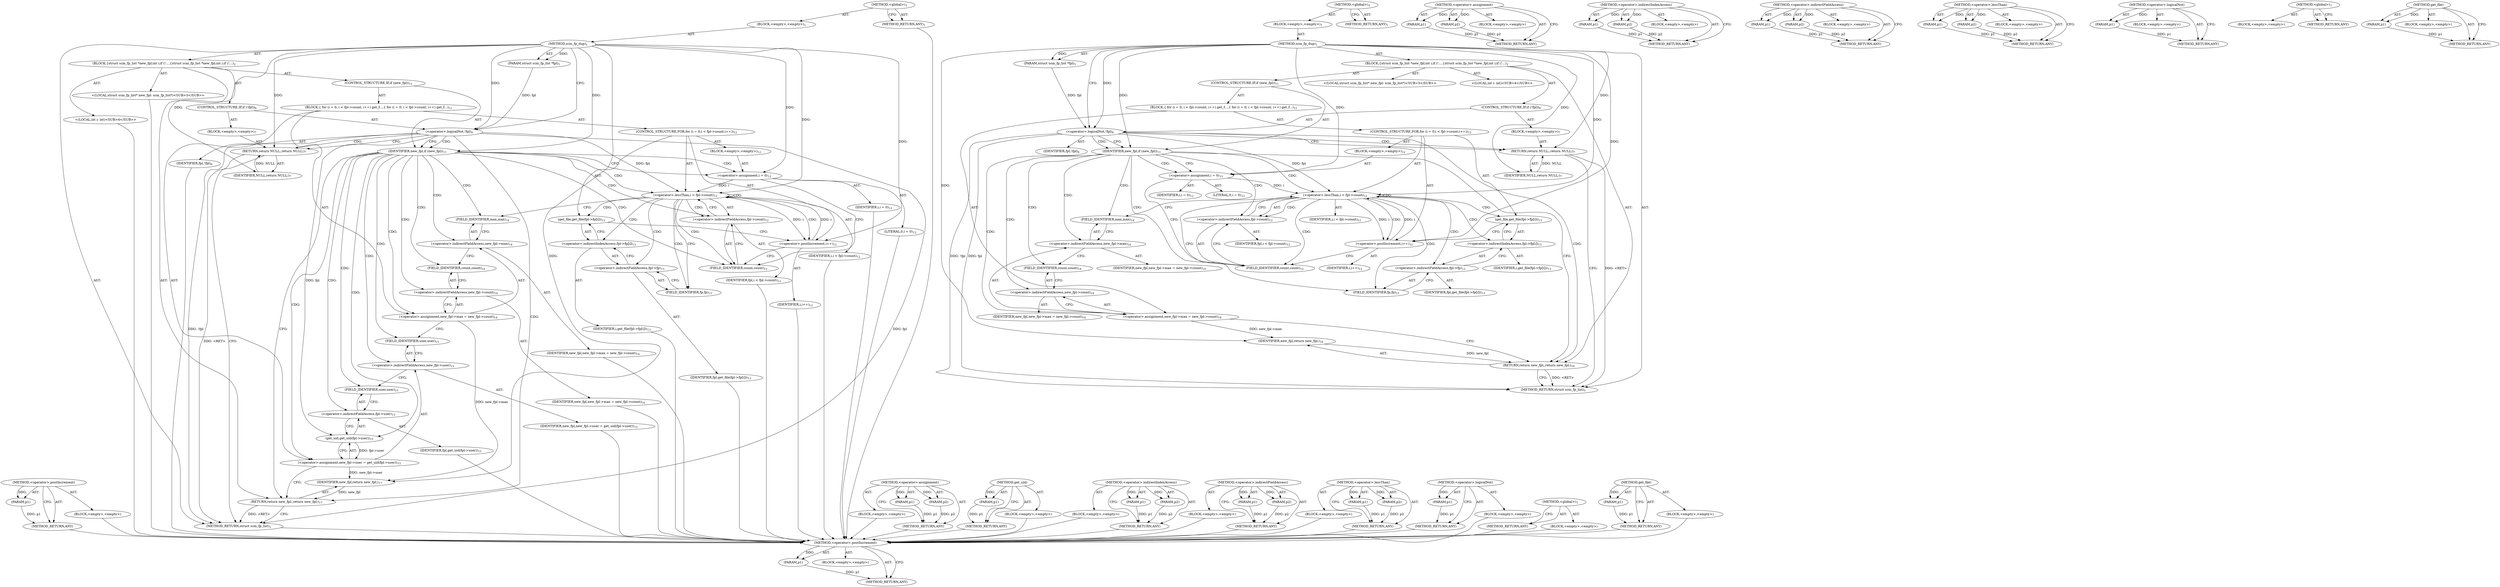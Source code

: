 digraph "get_file" {
vulnerable_89 [label=<(METHOD,&lt;operator&gt;.postIncrement)>];
vulnerable_90 [label=<(PARAM,p1)>];
vulnerable_91 [label=<(BLOCK,&lt;empty&gt;,&lt;empty&gt;)>];
vulnerable_92 [label=<(METHOD_RETURN,ANY)>];
vulnerable_6 [label=<(METHOD,&lt;global&gt;)<SUB>1</SUB>>];
vulnerable_7 [label=<(BLOCK,&lt;empty&gt;,&lt;empty&gt;)<SUB>1</SUB>>];
vulnerable_8 [label=<(METHOD,scm_fp_dup)<SUB>1</SUB>>];
vulnerable_9 [label=<(PARAM,struct scm_fp_list *fpl)<SUB>1</SUB>>];
vulnerable_10 [label=<(BLOCK,{
	struct scm_fp_list *new_fpl;
	int i;

	if (!...,{
	struct scm_fp_list *new_fpl;
	int i;

	if (!...)<SUB>2</SUB>>];
vulnerable_11 [label="<(LOCAL,struct scm_fp_list* new_fpl: scm_fp_list*)<SUB>3</SUB>>"];
vulnerable_12 [label="<(LOCAL,int i: int)<SUB>4</SUB>>"];
vulnerable_13 [label=<(CONTROL_STRUCTURE,IF,if (!fpl))<SUB>6</SUB>>];
vulnerable_14 [label=<(&lt;operator&gt;.logicalNot,!fpl)<SUB>6</SUB>>];
vulnerable_15 [label=<(IDENTIFIER,fpl,!fpl)<SUB>6</SUB>>];
vulnerable_16 [label=<(BLOCK,&lt;empty&gt;,&lt;empty&gt;)<SUB>7</SUB>>];
vulnerable_17 [label=<(RETURN,return NULL;,return NULL;)<SUB>7</SUB>>];
vulnerable_18 [label=<(IDENTIFIER,NULL,return NULL;)<SUB>7</SUB>>];
vulnerable_19 [label=<(CONTROL_STRUCTURE,IF,if (new_fpl))<SUB>11</SUB>>];
vulnerable_20 [label=<(IDENTIFIER,new_fpl,if (new_fpl))<SUB>11</SUB>>];
vulnerable_21 [label=<(BLOCK,{
 		for (i = 0; i &lt; fpl-&gt;count; i++)
 			get_f...,{
 		for (i = 0; i &lt; fpl-&gt;count; i++)
 			get_f...)<SUB>11</SUB>>];
vulnerable_22 [label=<(CONTROL_STRUCTURE,FOR,for (i = 0;i &lt; fpl-&gt;count;i++))<SUB>12</SUB>>];
vulnerable_23 [label=<(BLOCK,&lt;empty&gt;,&lt;empty&gt;)<SUB>12</SUB>>];
vulnerable_24 [label=<(&lt;operator&gt;.assignment,i = 0)<SUB>12</SUB>>];
vulnerable_25 [label=<(IDENTIFIER,i,i = 0)<SUB>12</SUB>>];
vulnerable_26 [label=<(LITERAL,0,i = 0)<SUB>12</SUB>>];
vulnerable_27 [label=<(&lt;operator&gt;.lessThan,i &lt; fpl-&gt;count)<SUB>12</SUB>>];
vulnerable_28 [label=<(IDENTIFIER,i,i &lt; fpl-&gt;count)<SUB>12</SUB>>];
vulnerable_29 [label=<(&lt;operator&gt;.indirectFieldAccess,fpl-&gt;count)<SUB>12</SUB>>];
vulnerable_30 [label=<(IDENTIFIER,fpl,i &lt; fpl-&gt;count)<SUB>12</SUB>>];
vulnerable_31 [label=<(FIELD_IDENTIFIER,count,count)<SUB>12</SUB>>];
vulnerable_32 [label=<(&lt;operator&gt;.postIncrement,i++)<SUB>12</SUB>>];
vulnerable_33 [label=<(IDENTIFIER,i,i++)<SUB>12</SUB>>];
vulnerable_34 [label=<(get_file,get_file(fpl-&gt;fp[i]))<SUB>13</SUB>>];
vulnerable_35 [label=<(&lt;operator&gt;.indirectIndexAccess,fpl-&gt;fp[i])<SUB>13</SUB>>];
vulnerable_36 [label=<(&lt;operator&gt;.indirectFieldAccess,fpl-&gt;fp)<SUB>13</SUB>>];
vulnerable_37 [label=<(IDENTIFIER,fpl,get_file(fpl-&gt;fp[i]))<SUB>13</SUB>>];
vulnerable_38 [label=<(FIELD_IDENTIFIER,fp,fp)<SUB>13</SUB>>];
vulnerable_39 [label=<(IDENTIFIER,i,get_file(fpl-&gt;fp[i]))<SUB>13</SUB>>];
vulnerable_40 [label=<(&lt;operator&gt;.assignment,new_fpl-&gt;max = new_fpl-&gt;count)<SUB>14</SUB>>];
vulnerable_41 [label=<(&lt;operator&gt;.indirectFieldAccess,new_fpl-&gt;max)<SUB>14</SUB>>];
vulnerable_42 [label=<(IDENTIFIER,new_fpl,new_fpl-&gt;max = new_fpl-&gt;count)<SUB>14</SUB>>];
vulnerable_43 [label=<(FIELD_IDENTIFIER,max,max)<SUB>14</SUB>>];
vulnerable_44 [label=<(&lt;operator&gt;.indirectFieldAccess,new_fpl-&gt;count)<SUB>14</SUB>>];
vulnerable_45 [label=<(IDENTIFIER,new_fpl,new_fpl-&gt;max = new_fpl-&gt;count)<SUB>14</SUB>>];
vulnerable_46 [label=<(FIELD_IDENTIFIER,count,count)<SUB>14</SUB>>];
vulnerable_47 [label=<(RETURN,return new_fpl;,return new_fpl;)<SUB>16</SUB>>];
vulnerable_48 [label=<(IDENTIFIER,new_fpl,return new_fpl;)<SUB>16</SUB>>];
vulnerable_49 [label=<(METHOD_RETURN,struct scm_fp_list)<SUB>1</SUB>>];
vulnerable_51 [label=<(METHOD_RETURN,ANY)<SUB>1</SUB>>];
vulnerable_74 [label=<(METHOD,&lt;operator&gt;.assignment)>];
vulnerable_75 [label=<(PARAM,p1)>];
vulnerable_76 [label=<(PARAM,p2)>];
vulnerable_77 [label=<(BLOCK,&lt;empty&gt;,&lt;empty&gt;)>];
vulnerable_78 [label=<(METHOD_RETURN,ANY)>];
vulnerable_97 [label=<(METHOD,&lt;operator&gt;.indirectIndexAccess)>];
vulnerable_98 [label=<(PARAM,p1)>];
vulnerable_99 [label=<(PARAM,p2)>];
vulnerable_100 [label=<(BLOCK,&lt;empty&gt;,&lt;empty&gt;)>];
vulnerable_101 [label=<(METHOD_RETURN,ANY)>];
vulnerable_84 [label=<(METHOD,&lt;operator&gt;.indirectFieldAccess)>];
vulnerable_85 [label=<(PARAM,p1)>];
vulnerable_86 [label=<(PARAM,p2)>];
vulnerable_87 [label=<(BLOCK,&lt;empty&gt;,&lt;empty&gt;)>];
vulnerable_88 [label=<(METHOD_RETURN,ANY)>];
vulnerable_79 [label=<(METHOD,&lt;operator&gt;.lessThan)>];
vulnerable_80 [label=<(PARAM,p1)>];
vulnerable_81 [label=<(PARAM,p2)>];
vulnerable_82 [label=<(BLOCK,&lt;empty&gt;,&lt;empty&gt;)>];
vulnerable_83 [label=<(METHOD_RETURN,ANY)>];
vulnerable_70 [label=<(METHOD,&lt;operator&gt;.logicalNot)>];
vulnerable_71 [label=<(PARAM,p1)>];
vulnerable_72 [label=<(BLOCK,&lt;empty&gt;,&lt;empty&gt;)>];
vulnerable_73 [label=<(METHOD_RETURN,ANY)>];
vulnerable_64 [label=<(METHOD,&lt;global&gt;)<SUB>1</SUB>>];
vulnerable_65 [label=<(BLOCK,&lt;empty&gt;,&lt;empty&gt;)>];
vulnerable_66 [label=<(METHOD_RETURN,ANY)>];
vulnerable_93 [label=<(METHOD,get_file)>];
vulnerable_94 [label=<(PARAM,p1)>];
vulnerable_95 [label=<(BLOCK,&lt;empty&gt;,&lt;empty&gt;)>];
vulnerable_96 [label=<(METHOD_RETURN,ANY)>];
fixed_97 [label=<(METHOD,&lt;operator&gt;.postIncrement)>];
fixed_98 [label=<(PARAM,p1)>];
fixed_99 [label=<(BLOCK,&lt;empty&gt;,&lt;empty&gt;)>];
fixed_100 [label=<(METHOD_RETURN,ANY)>];
fixed_6 [label=<(METHOD,&lt;global&gt;)<SUB>1</SUB>>];
fixed_7 [label=<(BLOCK,&lt;empty&gt;,&lt;empty&gt;)<SUB>1</SUB>>];
fixed_8 [label=<(METHOD,scm_fp_dup)<SUB>1</SUB>>];
fixed_9 [label=<(PARAM,struct scm_fp_list *fpl)<SUB>1</SUB>>];
fixed_10 [label=<(BLOCK,{
	struct scm_fp_list *new_fpl;
	int i;

	if (!...,{
	struct scm_fp_list *new_fpl;
	int i;

	if (!...)<SUB>2</SUB>>];
fixed_11 [label="<(LOCAL,struct scm_fp_list* new_fpl: scm_fp_list*)<SUB>3</SUB>>"];
fixed_12 [label="<(LOCAL,int i: int)<SUB>4</SUB>>"];
fixed_13 [label=<(CONTROL_STRUCTURE,IF,if (!fpl))<SUB>6</SUB>>];
fixed_14 [label=<(&lt;operator&gt;.logicalNot,!fpl)<SUB>6</SUB>>];
fixed_15 [label=<(IDENTIFIER,fpl,!fpl)<SUB>6</SUB>>];
fixed_16 [label=<(BLOCK,&lt;empty&gt;,&lt;empty&gt;)<SUB>7</SUB>>];
fixed_17 [label=<(RETURN,return NULL;,return NULL;)<SUB>7</SUB>>];
fixed_18 [label=<(IDENTIFIER,NULL,return NULL;)<SUB>7</SUB>>];
fixed_19 [label=<(CONTROL_STRUCTURE,IF,if (new_fpl))<SUB>11</SUB>>];
fixed_20 [label=<(IDENTIFIER,new_fpl,if (new_fpl))<SUB>11</SUB>>];
fixed_21 [label=<(BLOCK,{
 		for (i = 0; i &lt; fpl-&gt;count; i++)
 			get_f...,{
 		for (i = 0; i &lt; fpl-&gt;count; i++)
 			get_f...)<SUB>11</SUB>>];
fixed_22 [label=<(CONTROL_STRUCTURE,FOR,for (i = 0;i &lt; fpl-&gt;count;i++))<SUB>12</SUB>>];
fixed_23 [label=<(BLOCK,&lt;empty&gt;,&lt;empty&gt;)<SUB>12</SUB>>];
fixed_24 [label=<(&lt;operator&gt;.assignment,i = 0)<SUB>12</SUB>>];
fixed_25 [label=<(IDENTIFIER,i,i = 0)<SUB>12</SUB>>];
fixed_26 [label=<(LITERAL,0,i = 0)<SUB>12</SUB>>];
fixed_27 [label=<(&lt;operator&gt;.lessThan,i &lt; fpl-&gt;count)<SUB>12</SUB>>];
fixed_28 [label=<(IDENTIFIER,i,i &lt; fpl-&gt;count)<SUB>12</SUB>>];
fixed_29 [label=<(&lt;operator&gt;.indirectFieldAccess,fpl-&gt;count)<SUB>12</SUB>>];
fixed_30 [label=<(IDENTIFIER,fpl,i &lt; fpl-&gt;count)<SUB>12</SUB>>];
fixed_31 [label=<(FIELD_IDENTIFIER,count,count)<SUB>12</SUB>>];
fixed_32 [label=<(&lt;operator&gt;.postIncrement,i++)<SUB>12</SUB>>];
fixed_33 [label=<(IDENTIFIER,i,i++)<SUB>12</SUB>>];
fixed_34 [label=<(get_file,get_file(fpl-&gt;fp[i]))<SUB>13</SUB>>];
fixed_35 [label=<(&lt;operator&gt;.indirectIndexAccess,fpl-&gt;fp[i])<SUB>13</SUB>>];
fixed_36 [label=<(&lt;operator&gt;.indirectFieldAccess,fpl-&gt;fp)<SUB>13</SUB>>];
fixed_37 [label=<(IDENTIFIER,fpl,get_file(fpl-&gt;fp[i]))<SUB>13</SUB>>];
fixed_38 [label=<(FIELD_IDENTIFIER,fp,fp)<SUB>13</SUB>>];
fixed_39 [label=<(IDENTIFIER,i,get_file(fpl-&gt;fp[i]))<SUB>13</SUB>>];
fixed_40 [label=<(&lt;operator&gt;.assignment,new_fpl-&gt;max = new_fpl-&gt;count)<SUB>14</SUB>>];
fixed_41 [label=<(&lt;operator&gt;.indirectFieldAccess,new_fpl-&gt;max)<SUB>14</SUB>>];
fixed_42 [label=<(IDENTIFIER,new_fpl,new_fpl-&gt;max = new_fpl-&gt;count)<SUB>14</SUB>>];
fixed_43 [label=<(FIELD_IDENTIFIER,max,max)<SUB>14</SUB>>];
fixed_44 [label=<(&lt;operator&gt;.indirectFieldAccess,new_fpl-&gt;count)<SUB>14</SUB>>];
fixed_45 [label=<(IDENTIFIER,new_fpl,new_fpl-&gt;max = new_fpl-&gt;count)<SUB>14</SUB>>];
fixed_46 [label=<(FIELD_IDENTIFIER,count,count)<SUB>14</SUB>>];
fixed_47 [label=<(&lt;operator&gt;.assignment,new_fpl-&gt;user = get_uid(fpl-&gt;user))<SUB>15</SUB>>];
fixed_48 [label=<(&lt;operator&gt;.indirectFieldAccess,new_fpl-&gt;user)<SUB>15</SUB>>];
fixed_49 [label=<(IDENTIFIER,new_fpl,new_fpl-&gt;user = get_uid(fpl-&gt;user))<SUB>15</SUB>>];
fixed_50 [label=<(FIELD_IDENTIFIER,user,user)<SUB>15</SUB>>];
fixed_51 [label=<(get_uid,get_uid(fpl-&gt;user))<SUB>15</SUB>>];
fixed_52 [label=<(&lt;operator&gt;.indirectFieldAccess,fpl-&gt;user)<SUB>15</SUB>>];
fixed_53 [label=<(IDENTIFIER,fpl,get_uid(fpl-&gt;user))<SUB>15</SUB>>];
fixed_54 [label=<(FIELD_IDENTIFIER,user,user)<SUB>15</SUB>>];
fixed_55 [label=<(RETURN,return new_fpl;,return new_fpl;)<SUB>17</SUB>>];
fixed_56 [label=<(IDENTIFIER,new_fpl,return new_fpl;)<SUB>17</SUB>>];
fixed_57 [label=<(METHOD_RETURN,struct scm_fp_list)<SUB>1</SUB>>];
fixed_59 [label=<(METHOD_RETURN,ANY)<SUB>1</SUB>>];
fixed_82 [label=<(METHOD,&lt;operator&gt;.assignment)>];
fixed_83 [label=<(PARAM,p1)>];
fixed_84 [label=<(PARAM,p2)>];
fixed_85 [label=<(BLOCK,&lt;empty&gt;,&lt;empty&gt;)>];
fixed_86 [label=<(METHOD_RETURN,ANY)>];
fixed_110 [label=<(METHOD,get_uid)>];
fixed_111 [label=<(PARAM,p1)>];
fixed_112 [label=<(BLOCK,&lt;empty&gt;,&lt;empty&gt;)>];
fixed_113 [label=<(METHOD_RETURN,ANY)>];
fixed_105 [label=<(METHOD,&lt;operator&gt;.indirectIndexAccess)>];
fixed_106 [label=<(PARAM,p1)>];
fixed_107 [label=<(PARAM,p2)>];
fixed_108 [label=<(BLOCK,&lt;empty&gt;,&lt;empty&gt;)>];
fixed_109 [label=<(METHOD_RETURN,ANY)>];
fixed_92 [label=<(METHOD,&lt;operator&gt;.indirectFieldAccess)>];
fixed_93 [label=<(PARAM,p1)>];
fixed_94 [label=<(PARAM,p2)>];
fixed_95 [label=<(BLOCK,&lt;empty&gt;,&lt;empty&gt;)>];
fixed_96 [label=<(METHOD_RETURN,ANY)>];
fixed_87 [label=<(METHOD,&lt;operator&gt;.lessThan)>];
fixed_88 [label=<(PARAM,p1)>];
fixed_89 [label=<(PARAM,p2)>];
fixed_90 [label=<(BLOCK,&lt;empty&gt;,&lt;empty&gt;)>];
fixed_91 [label=<(METHOD_RETURN,ANY)>];
fixed_78 [label=<(METHOD,&lt;operator&gt;.logicalNot)>];
fixed_79 [label=<(PARAM,p1)>];
fixed_80 [label=<(BLOCK,&lt;empty&gt;,&lt;empty&gt;)>];
fixed_81 [label=<(METHOD_RETURN,ANY)>];
fixed_72 [label=<(METHOD,&lt;global&gt;)<SUB>1</SUB>>];
fixed_73 [label=<(BLOCK,&lt;empty&gt;,&lt;empty&gt;)>];
fixed_74 [label=<(METHOD_RETURN,ANY)>];
fixed_101 [label=<(METHOD,get_file)>];
fixed_102 [label=<(PARAM,p1)>];
fixed_103 [label=<(BLOCK,&lt;empty&gt;,&lt;empty&gt;)>];
fixed_104 [label=<(METHOD_RETURN,ANY)>];
vulnerable_89 -> vulnerable_90  [key=0, label="AST: "];
vulnerable_89 -> vulnerable_90  [key=1, label="DDG: "];
vulnerable_89 -> vulnerable_91  [key=0, label="AST: "];
vulnerable_89 -> vulnerable_92  [key=0, label="AST: "];
vulnerable_89 -> vulnerable_92  [key=1, label="CFG: "];
vulnerable_90 -> vulnerable_92  [key=0, label="DDG: p1"];
vulnerable_6 -> vulnerable_7  [key=0, label="AST: "];
vulnerable_6 -> vulnerable_51  [key=0, label="AST: "];
vulnerable_6 -> vulnerable_51  [key=1, label="CFG: "];
vulnerable_7 -> vulnerable_8  [key=0, label="AST: "];
vulnerable_8 -> vulnerable_9  [key=0, label="AST: "];
vulnerable_8 -> vulnerable_9  [key=1, label="DDG: "];
vulnerable_8 -> vulnerable_10  [key=0, label="AST: "];
vulnerable_8 -> vulnerable_49  [key=0, label="AST: "];
vulnerable_8 -> vulnerable_14  [key=0, label="CFG: "];
vulnerable_8 -> vulnerable_14  [key=1, label="DDG: "];
vulnerable_8 -> vulnerable_20  [key=0, label="DDG: "];
vulnerable_8 -> vulnerable_48  [key=0, label="DDG: "];
vulnerable_8 -> vulnerable_17  [key=0, label="DDG: "];
vulnerable_8 -> vulnerable_18  [key=0, label="DDG: "];
vulnerable_8 -> vulnerable_24  [key=0, label="DDG: "];
vulnerable_8 -> vulnerable_27  [key=0, label="DDG: "];
vulnerable_8 -> vulnerable_32  [key=0, label="DDG: "];
vulnerable_9 -> vulnerable_14  [key=0, label="DDG: fpl"];
vulnerable_10 -> vulnerable_11  [key=0, label="AST: "];
vulnerable_10 -> vulnerable_12  [key=0, label="AST: "];
vulnerable_10 -> vulnerable_13  [key=0, label="AST: "];
vulnerable_10 -> vulnerable_19  [key=0, label="AST: "];
vulnerable_10 -> vulnerable_47  [key=0, label="AST: "];
vulnerable_13 -> vulnerable_14  [key=0, label="AST: "];
vulnerable_13 -> vulnerable_16  [key=0, label="AST: "];
vulnerable_14 -> vulnerable_15  [key=0, label="AST: "];
vulnerable_14 -> vulnerable_20  [key=0, label="CFG: "];
vulnerable_14 -> vulnerable_20  [key=1, label="CDG: "];
vulnerable_14 -> vulnerable_17  [key=0, label="CFG: "];
vulnerable_14 -> vulnerable_17  [key=1, label="CDG: "];
vulnerable_14 -> vulnerable_49  [key=0, label="DDG: fpl"];
vulnerable_14 -> vulnerable_49  [key=1, label="DDG: !fpl"];
vulnerable_14 -> vulnerable_27  [key=0, label="DDG: fpl"];
vulnerable_14 -> vulnerable_47  [key=0, label="CDG: "];
vulnerable_16 -> vulnerable_17  [key=0, label="AST: "];
vulnerable_17 -> vulnerable_18  [key=0, label="AST: "];
vulnerable_17 -> vulnerable_49  [key=0, label="CFG: "];
vulnerable_17 -> vulnerable_49  [key=1, label="DDG: &lt;RET&gt;"];
vulnerable_18 -> vulnerable_17  [key=0, label="DDG: NULL"];
vulnerable_19 -> vulnerable_20  [key=0, label="AST: "];
vulnerable_19 -> vulnerable_21  [key=0, label="AST: "];
vulnerable_20 -> vulnerable_24  [key=0, label="CFG: "];
vulnerable_20 -> vulnerable_24  [key=1, label="CDG: "];
vulnerable_20 -> vulnerable_47  [key=0, label="CFG: "];
vulnerable_20 -> vulnerable_46  [key=0, label="CDG: "];
vulnerable_20 -> vulnerable_41  [key=0, label="CDG: "];
vulnerable_20 -> vulnerable_27  [key=0, label="CDG: "];
vulnerable_20 -> vulnerable_40  [key=0, label="CDG: "];
vulnerable_20 -> vulnerable_29  [key=0, label="CDG: "];
vulnerable_20 -> vulnerable_44  [key=0, label="CDG: "];
vulnerable_20 -> vulnerable_31  [key=0, label="CDG: "];
vulnerable_20 -> vulnerable_43  [key=0, label="CDG: "];
vulnerable_21 -> vulnerable_22  [key=0, label="AST: "];
vulnerable_21 -> vulnerable_40  [key=0, label="AST: "];
vulnerable_22 -> vulnerable_23  [key=0, label="AST: "];
vulnerable_22 -> vulnerable_27  [key=0, label="AST: "];
vulnerable_22 -> vulnerable_32  [key=0, label="AST: "];
vulnerable_22 -> vulnerable_34  [key=0, label="AST: "];
vulnerable_23 -> vulnerable_24  [key=0, label="AST: "];
vulnerable_24 -> vulnerable_25  [key=0, label="AST: "];
vulnerable_24 -> vulnerable_26  [key=0, label="AST: "];
vulnerable_24 -> vulnerable_31  [key=0, label="CFG: "];
vulnerable_24 -> vulnerable_27  [key=0, label="DDG: i"];
vulnerable_27 -> vulnerable_28  [key=0, label="AST: "];
vulnerable_27 -> vulnerable_29  [key=0, label="AST: "];
vulnerable_27 -> vulnerable_29  [key=1, label="CDG: "];
vulnerable_27 -> vulnerable_38  [key=0, label="CFG: "];
vulnerable_27 -> vulnerable_38  [key=1, label="CDG: "];
vulnerable_27 -> vulnerable_43  [key=0, label="CFG: "];
vulnerable_27 -> vulnerable_32  [key=0, label="DDG: i"];
vulnerable_27 -> vulnerable_32  [key=1, label="CDG: "];
vulnerable_27 -> vulnerable_34  [key=0, label="CDG: "];
vulnerable_27 -> vulnerable_36  [key=0, label="CDG: "];
vulnerable_27 -> vulnerable_27  [key=0, label="CDG: "];
vulnerable_27 -> vulnerable_35  [key=0, label="CDG: "];
vulnerable_27 -> vulnerable_31  [key=0, label="CDG: "];
vulnerable_29 -> vulnerable_30  [key=0, label="AST: "];
vulnerable_29 -> vulnerable_31  [key=0, label="AST: "];
vulnerable_29 -> vulnerable_27  [key=0, label="CFG: "];
vulnerable_31 -> vulnerable_29  [key=0, label="CFG: "];
vulnerable_32 -> vulnerable_33  [key=0, label="AST: "];
vulnerable_32 -> vulnerable_31  [key=0, label="CFG: "];
vulnerable_32 -> vulnerable_27  [key=0, label="DDG: i"];
vulnerable_34 -> vulnerable_35  [key=0, label="AST: "];
vulnerable_34 -> vulnerable_32  [key=0, label="CFG: "];
vulnerable_35 -> vulnerable_36  [key=0, label="AST: "];
vulnerable_35 -> vulnerable_39  [key=0, label="AST: "];
vulnerable_35 -> vulnerable_34  [key=0, label="CFG: "];
vulnerable_36 -> vulnerable_37  [key=0, label="AST: "];
vulnerable_36 -> vulnerable_38  [key=0, label="AST: "];
vulnerable_36 -> vulnerable_35  [key=0, label="CFG: "];
vulnerable_38 -> vulnerable_36  [key=0, label="CFG: "];
vulnerable_40 -> vulnerable_41  [key=0, label="AST: "];
vulnerable_40 -> vulnerable_44  [key=0, label="AST: "];
vulnerable_40 -> vulnerable_47  [key=0, label="CFG: "];
vulnerable_40 -> vulnerable_48  [key=0, label="DDG: new_fpl-&gt;max"];
vulnerable_41 -> vulnerable_42  [key=0, label="AST: "];
vulnerable_41 -> vulnerable_43  [key=0, label="AST: "];
vulnerable_41 -> vulnerable_46  [key=0, label="CFG: "];
vulnerable_43 -> vulnerable_41  [key=0, label="CFG: "];
vulnerable_44 -> vulnerable_45  [key=0, label="AST: "];
vulnerable_44 -> vulnerable_46  [key=0, label="AST: "];
vulnerable_44 -> vulnerable_40  [key=0, label="CFG: "];
vulnerable_46 -> vulnerable_44  [key=0, label="CFG: "];
vulnerable_47 -> vulnerable_48  [key=0, label="AST: "];
vulnerable_47 -> vulnerable_49  [key=0, label="CFG: "];
vulnerable_47 -> vulnerable_49  [key=1, label="DDG: &lt;RET&gt;"];
vulnerable_48 -> vulnerable_47  [key=0, label="DDG: new_fpl"];
vulnerable_74 -> vulnerable_75  [key=0, label="AST: "];
vulnerable_74 -> vulnerable_75  [key=1, label="DDG: "];
vulnerable_74 -> vulnerable_77  [key=0, label="AST: "];
vulnerable_74 -> vulnerable_76  [key=0, label="AST: "];
vulnerable_74 -> vulnerable_76  [key=1, label="DDG: "];
vulnerable_74 -> vulnerable_78  [key=0, label="AST: "];
vulnerable_74 -> vulnerable_78  [key=1, label="CFG: "];
vulnerable_75 -> vulnerable_78  [key=0, label="DDG: p1"];
vulnerable_76 -> vulnerable_78  [key=0, label="DDG: p2"];
vulnerable_97 -> vulnerable_98  [key=0, label="AST: "];
vulnerable_97 -> vulnerable_98  [key=1, label="DDG: "];
vulnerable_97 -> vulnerable_100  [key=0, label="AST: "];
vulnerable_97 -> vulnerable_99  [key=0, label="AST: "];
vulnerable_97 -> vulnerable_99  [key=1, label="DDG: "];
vulnerable_97 -> vulnerable_101  [key=0, label="AST: "];
vulnerable_97 -> vulnerable_101  [key=1, label="CFG: "];
vulnerable_98 -> vulnerable_101  [key=0, label="DDG: p1"];
vulnerable_99 -> vulnerable_101  [key=0, label="DDG: p2"];
vulnerable_84 -> vulnerable_85  [key=0, label="AST: "];
vulnerable_84 -> vulnerable_85  [key=1, label="DDG: "];
vulnerable_84 -> vulnerable_87  [key=0, label="AST: "];
vulnerable_84 -> vulnerable_86  [key=0, label="AST: "];
vulnerable_84 -> vulnerable_86  [key=1, label="DDG: "];
vulnerable_84 -> vulnerable_88  [key=0, label="AST: "];
vulnerable_84 -> vulnerable_88  [key=1, label="CFG: "];
vulnerable_85 -> vulnerable_88  [key=0, label="DDG: p1"];
vulnerable_86 -> vulnerable_88  [key=0, label="DDG: p2"];
vulnerable_79 -> vulnerable_80  [key=0, label="AST: "];
vulnerable_79 -> vulnerable_80  [key=1, label="DDG: "];
vulnerable_79 -> vulnerable_82  [key=0, label="AST: "];
vulnerable_79 -> vulnerable_81  [key=0, label="AST: "];
vulnerable_79 -> vulnerable_81  [key=1, label="DDG: "];
vulnerable_79 -> vulnerable_83  [key=0, label="AST: "];
vulnerable_79 -> vulnerable_83  [key=1, label="CFG: "];
vulnerable_80 -> vulnerable_83  [key=0, label="DDG: p1"];
vulnerable_81 -> vulnerable_83  [key=0, label="DDG: p2"];
vulnerable_70 -> vulnerable_71  [key=0, label="AST: "];
vulnerable_70 -> vulnerable_71  [key=1, label="DDG: "];
vulnerable_70 -> vulnerable_72  [key=0, label="AST: "];
vulnerable_70 -> vulnerable_73  [key=0, label="AST: "];
vulnerable_70 -> vulnerable_73  [key=1, label="CFG: "];
vulnerable_71 -> vulnerable_73  [key=0, label="DDG: p1"];
vulnerable_64 -> vulnerable_65  [key=0, label="AST: "];
vulnerable_64 -> vulnerable_66  [key=0, label="AST: "];
vulnerable_64 -> vulnerable_66  [key=1, label="CFG: "];
vulnerable_93 -> vulnerable_94  [key=0, label="AST: "];
vulnerable_93 -> vulnerable_94  [key=1, label="DDG: "];
vulnerable_93 -> vulnerable_95  [key=0, label="AST: "];
vulnerable_93 -> vulnerable_96  [key=0, label="AST: "];
vulnerable_93 -> vulnerable_96  [key=1, label="CFG: "];
vulnerable_94 -> vulnerable_96  [key=0, label="DDG: p1"];
fixed_97 -> fixed_98  [key=0, label="AST: "];
fixed_97 -> fixed_98  [key=1, label="DDG: "];
fixed_97 -> fixed_99  [key=0, label="AST: "];
fixed_97 -> fixed_100  [key=0, label="AST: "];
fixed_97 -> fixed_100  [key=1, label="CFG: "];
fixed_98 -> fixed_100  [key=0, label="DDG: p1"];
fixed_99 -> vulnerable_89  [key=0];
fixed_100 -> vulnerable_89  [key=0];
fixed_6 -> fixed_7  [key=0, label="AST: "];
fixed_6 -> fixed_59  [key=0, label="AST: "];
fixed_6 -> fixed_59  [key=1, label="CFG: "];
fixed_7 -> fixed_8  [key=0, label="AST: "];
fixed_8 -> fixed_9  [key=0, label="AST: "];
fixed_8 -> fixed_9  [key=1, label="DDG: "];
fixed_8 -> fixed_10  [key=0, label="AST: "];
fixed_8 -> fixed_57  [key=0, label="AST: "];
fixed_8 -> fixed_14  [key=0, label="CFG: "];
fixed_8 -> fixed_14  [key=1, label="DDG: "];
fixed_8 -> fixed_20  [key=0, label="DDG: "];
fixed_8 -> fixed_56  [key=0, label="DDG: "];
fixed_8 -> fixed_17  [key=0, label="DDG: "];
fixed_8 -> fixed_18  [key=0, label="DDG: "];
fixed_8 -> fixed_24  [key=0, label="DDG: "];
fixed_8 -> fixed_27  [key=0, label="DDG: "];
fixed_8 -> fixed_32  [key=0, label="DDG: "];
fixed_9 -> fixed_14  [key=0, label="DDG: fpl"];
fixed_10 -> fixed_11  [key=0, label="AST: "];
fixed_10 -> fixed_12  [key=0, label="AST: "];
fixed_10 -> fixed_13  [key=0, label="AST: "];
fixed_10 -> fixed_19  [key=0, label="AST: "];
fixed_10 -> fixed_55  [key=0, label="AST: "];
fixed_11 -> vulnerable_89  [key=0];
fixed_12 -> vulnerable_89  [key=0];
fixed_13 -> fixed_14  [key=0, label="AST: "];
fixed_13 -> fixed_16  [key=0, label="AST: "];
fixed_14 -> fixed_15  [key=0, label="AST: "];
fixed_14 -> fixed_20  [key=0, label="CFG: "];
fixed_14 -> fixed_20  [key=1, label="CDG: "];
fixed_14 -> fixed_17  [key=0, label="CFG: "];
fixed_14 -> fixed_17  [key=1, label="CDG: "];
fixed_14 -> fixed_57  [key=0, label="DDG: fpl"];
fixed_14 -> fixed_57  [key=1, label="DDG: !fpl"];
fixed_14 -> fixed_27  [key=0, label="DDG: fpl"];
fixed_14 -> fixed_51  [key=0, label="DDG: fpl"];
fixed_14 -> fixed_55  [key=0, label="CDG: "];
fixed_15 -> vulnerable_89  [key=0];
fixed_16 -> fixed_17  [key=0, label="AST: "];
fixed_17 -> fixed_18  [key=0, label="AST: "];
fixed_17 -> fixed_57  [key=0, label="CFG: "];
fixed_17 -> fixed_57  [key=1, label="DDG: &lt;RET&gt;"];
fixed_18 -> fixed_17  [key=0, label="DDG: NULL"];
fixed_19 -> fixed_20  [key=0, label="AST: "];
fixed_19 -> fixed_21  [key=0, label="AST: "];
fixed_20 -> fixed_24  [key=0, label="CFG: "];
fixed_20 -> fixed_24  [key=1, label="CDG: "];
fixed_20 -> fixed_55  [key=0, label="CFG: "];
fixed_20 -> fixed_47  [key=0, label="CDG: "];
fixed_20 -> fixed_48  [key=0, label="CDG: "];
fixed_20 -> fixed_51  [key=0, label="CDG: "];
fixed_20 -> fixed_52  [key=0, label="CDG: "];
fixed_20 -> fixed_46  [key=0, label="CDG: "];
fixed_20 -> fixed_41  [key=0, label="CDG: "];
fixed_20 -> fixed_27  [key=0, label="CDG: "];
fixed_20 -> fixed_40  [key=0, label="CDG: "];
fixed_20 -> fixed_29  [key=0, label="CDG: "];
fixed_20 -> fixed_50  [key=0, label="CDG: "];
fixed_20 -> fixed_44  [key=0, label="CDG: "];
fixed_20 -> fixed_54  [key=0, label="CDG: "];
fixed_20 -> fixed_31  [key=0, label="CDG: "];
fixed_20 -> fixed_43  [key=0, label="CDG: "];
fixed_21 -> fixed_22  [key=0, label="AST: "];
fixed_21 -> fixed_40  [key=0, label="AST: "];
fixed_21 -> fixed_47  [key=0, label="AST: "];
fixed_22 -> fixed_23  [key=0, label="AST: "];
fixed_22 -> fixed_27  [key=0, label="AST: "];
fixed_22 -> fixed_32  [key=0, label="AST: "];
fixed_22 -> fixed_34  [key=0, label="AST: "];
fixed_23 -> fixed_24  [key=0, label="AST: "];
fixed_24 -> fixed_25  [key=0, label="AST: "];
fixed_24 -> fixed_26  [key=0, label="AST: "];
fixed_24 -> fixed_31  [key=0, label="CFG: "];
fixed_24 -> fixed_27  [key=0, label="DDG: i"];
fixed_25 -> vulnerable_89  [key=0];
fixed_26 -> vulnerable_89  [key=0];
fixed_27 -> fixed_28  [key=0, label="AST: "];
fixed_27 -> fixed_29  [key=0, label="AST: "];
fixed_27 -> fixed_29  [key=1, label="CDG: "];
fixed_27 -> fixed_38  [key=0, label="CFG: "];
fixed_27 -> fixed_38  [key=1, label="CDG: "];
fixed_27 -> fixed_43  [key=0, label="CFG: "];
fixed_27 -> fixed_32  [key=0, label="DDG: i"];
fixed_27 -> fixed_32  [key=1, label="CDG: "];
fixed_27 -> fixed_34  [key=0, label="CDG: "];
fixed_27 -> fixed_36  [key=0, label="CDG: "];
fixed_27 -> fixed_27  [key=0, label="CDG: "];
fixed_27 -> fixed_35  [key=0, label="CDG: "];
fixed_27 -> fixed_31  [key=0, label="CDG: "];
fixed_28 -> vulnerable_89  [key=0];
fixed_29 -> fixed_30  [key=0, label="AST: "];
fixed_29 -> fixed_31  [key=0, label="AST: "];
fixed_29 -> fixed_27  [key=0, label="CFG: "];
fixed_30 -> vulnerable_89  [key=0];
fixed_31 -> fixed_29  [key=0, label="CFG: "];
fixed_32 -> fixed_33  [key=0, label="AST: "];
fixed_32 -> fixed_31  [key=0, label="CFG: "];
fixed_32 -> fixed_27  [key=0, label="DDG: i"];
fixed_33 -> vulnerable_89  [key=0];
fixed_34 -> fixed_35  [key=0, label="AST: "];
fixed_34 -> fixed_32  [key=0, label="CFG: "];
fixed_35 -> fixed_36  [key=0, label="AST: "];
fixed_35 -> fixed_39  [key=0, label="AST: "];
fixed_35 -> fixed_34  [key=0, label="CFG: "];
fixed_36 -> fixed_37  [key=0, label="AST: "];
fixed_36 -> fixed_38  [key=0, label="AST: "];
fixed_36 -> fixed_35  [key=0, label="CFG: "];
fixed_37 -> vulnerable_89  [key=0];
fixed_38 -> fixed_36  [key=0, label="CFG: "];
fixed_39 -> vulnerable_89  [key=0];
fixed_40 -> fixed_41  [key=0, label="AST: "];
fixed_40 -> fixed_44  [key=0, label="AST: "];
fixed_40 -> fixed_50  [key=0, label="CFG: "];
fixed_40 -> fixed_56  [key=0, label="DDG: new_fpl-&gt;max"];
fixed_41 -> fixed_42  [key=0, label="AST: "];
fixed_41 -> fixed_43  [key=0, label="AST: "];
fixed_41 -> fixed_46  [key=0, label="CFG: "];
fixed_42 -> vulnerable_89  [key=0];
fixed_43 -> fixed_41  [key=0, label="CFG: "];
fixed_44 -> fixed_45  [key=0, label="AST: "];
fixed_44 -> fixed_46  [key=0, label="AST: "];
fixed_44 -> fixed_40  [key=0, label="CFG: "];
fixed_45 -> vulnerable_89  [key=0];
fixed_46 -> fixed_44  [key=0, label="CFG: "];
fixed_47 -> fixed_48  [key=0, label="AST: "];
fixed_47 -> fixed_51  [key=0, label="AST: "];
fixed_47 -> fixed_55  [key=0, label="CFG: "];
fixed_47 -> fixed_56  [key=0, label="DDG: new_fpl-&gt;user"];
fixed_48 -> fixed_49  [key=0, label="AST: "];
fixed_48 -> fixed_50  [key=0, label="AST: "];
fixed_48 -> fixed_54  [key=0, label="CFG: "];
fixed_49 -> vulnerable_89  [key=0];
fixed_50 -> fixed_48  [key=0, label="CFG: "];
fixed_51 -> fixed_52  [key=0, label="AST: "];
fixed_51 -> fixed_47  [key=0, label="CFG: "];
fixed_51 -> fixed_47  [key=1, label="DDG: fpl-&gt;user"];
fixed_52 -> fixed_53  [key=0, label="AST: "];
fixed_52 -> fixed_54  [key=0, label="AST: "];
fixed_52 -> fixed_51  [key=0, label="CFG: "];
fixed_53 -> vulnerable_89  [key=0];
fixed_54 -> fixed_52  [key=0, label="CFG: "];
fixed_55 -> fixed_56  [key=0, label="AST: "];
fixed_55 -> fixed_57  [key=0, label="CFG: "];
fixed_55 -> fixed_57  [key=1, label="DDG: &lt;RET&gt;"];
fixed_56 -> fixed_55  [key=0, label="DDG: new_fpl"];
fixed_57 -> vulnerable_89  [key=0];
fixed_59 -> vulnerable_89  [key=0];
fixed_82 -> fixed_83  [key=0, label="AST: "];
fixed_82 -> fixed_83  [key=1, label="DDG: "];
fixed_82 -> fixed_85  [key=0, label="AST: "];
fixed_82 -> fixed_84  [key=0, label="AST: "];
fixed_82 -> fixed_84  [key=1, label="DDG: "];
fixed_82 -> fixed_86  [key=0, label="AST: "];
fixed_82 -> fixed_86  [key=1, label="CFG: "];
fixed_83 -> fixed_86  [key=0, label="DDG: p1"];
fixed_84 -> fixed_86  [key=0, label="DDG: p2"];
fixed_85 -> vulnerable_89  [key=0];
fixed_86 -> vulnerable_89  [key=0];
fixed_110 -> fixed_111  [key=0, label="AST: "];
fixed_110 -> fixed_111  [key=1, label="DDG: "];
fixed_110 -> fixed_112  [key=0, label="AST: "];
fixed_110 -> fixed_113  [key=0, label="AST: "];
fixed_110 -> fixed_113  [key=1, label="CFG: "];
fixed_111 -> fixed_113  [key=0, label="DDG: p1"];
fixed_112 -> vulnerable_89  [key=0];
fixed_113 -> vulnerable_89  [key=0];
fixed_105 -> fixed_106  [key=0, label="AST: "];
fixed_105 -> fixed_106  [key=1, label="DDG: "];
fixed_105 -> fixed_108  [key=0, label="AST: "];
fixed_105 -> fixed_107  [key=0, label="AST: "];
fixed_105 -> fixed_107  [key=1, label="DDG: "];
fixed_105 -> fixed_109  [key=0, label="AST: "];
fixed_105 -> fixed_109  [key=1, label="CFG: "];
fixed_106 -> fixed_109  [key=0, label="DDG: p1"];
fixed_107 -> fixed_109  [key=0, label="DDG: p2"];
fixed_108 -> vulnerable_89  [key=0];
fixed_109 -> vulnerable_89  [key=0];
fixed_92 -> fixed_93  [key=0, label="AST: "];
fixed_92 -> fixed_93  [key=1, label="DDG: "];
fixed_92 -> fixed_95  [key=0, label="AST: "];
fixed_92 -> fixed_94  [key=0, label="AST: "];
fixed_92 -> fixed_94  [key=1, label="DDG: "];
fixed_92 -> fixed_96  [key=0, label="AST: "];
fixed_92 -> fixed_96  [key=1, label="CFG: "];
fixed_93 -> fixed_96  [key=0, label="DDG: p1"];
fixed_94 -> fixed_96  [key=0, label="DDG: p2"];
fixed_95 -> vulnerable_89  [key=0];
fixed_96 -> vulnerable_89  [key=0];
fixed_87 -> fixed_88  [key=0, label="AST: "];
fixed_87 -> fixed_88  [key=1, label="DDG: "];
fixed_87 -> fixed_90  [key=0, label="AST: "];
fixed_87 -> fixed_89  [key=0, label="AST: "];
fixed_87 -> fixed_89  [key=1, label="DDG: "];
fixed_87 -> fixed_91  [key=0, label="AST: "];
fixed_87 -> fixed_91  [key=1, label="CFG: "];
fixed_88 -> fixed_91  [key=0, label="DDG: p1"];
fixed_89 -> fixed_91  [key=0, label="DDG: p2"];
fixed_90 -> vulnerable_89  [key=0];
fixed_91 -> vulnerable_89  [key=0];
fixed_78 -> fixed_79  [key=0, label="AST: "];
fixed_78 -> fixed_79  [key=1, label="DDG: "];
fixed_78 -> fixed_80  [key=0, label="AST: "];
fixed_78 -> fixed_81  [key=0, label="AST: "];
fixed_78 -> fixed_81  [key=1, label="CFG: "];
fixed_79 -> fixed_81  [key=0, label="DDG: p1"];
fixed_80 -> vulnerable_89  [key=0];
fixed_81 -> vulnerable_89  [key=0];
fixed_72 -> fixed_73  [key=0, label="AST: "];
fixed_72 -> fixed_74  [key=0, label="AST: "];
fixed_72 -> fixed_74  [key=1, label="CFG: "];
fixed_73 -> vulnerable_89  [key=0];
fixed_74 -> vulnerable_89  [key=0];
fixed_101 -> fixed_102  [key=0, label="AST: "];
fixed_101 -> fixed_102  [key=1, label="DDG: "];
fixed_101 -> fixed_103  [key=0, label="AST: "];
fixed_101 -> fixed_104  [key=0, label="AST: "];
fixed_101 -> fixed_104  [key=1, label="CFG: "];
fixed_102 -> fixed_104  [key=0, label="DDG: p1"];
fixed_103 -> vulnerable_89  [key=0];
fixed_104 -> vulnerable_89  [key=0];
}
